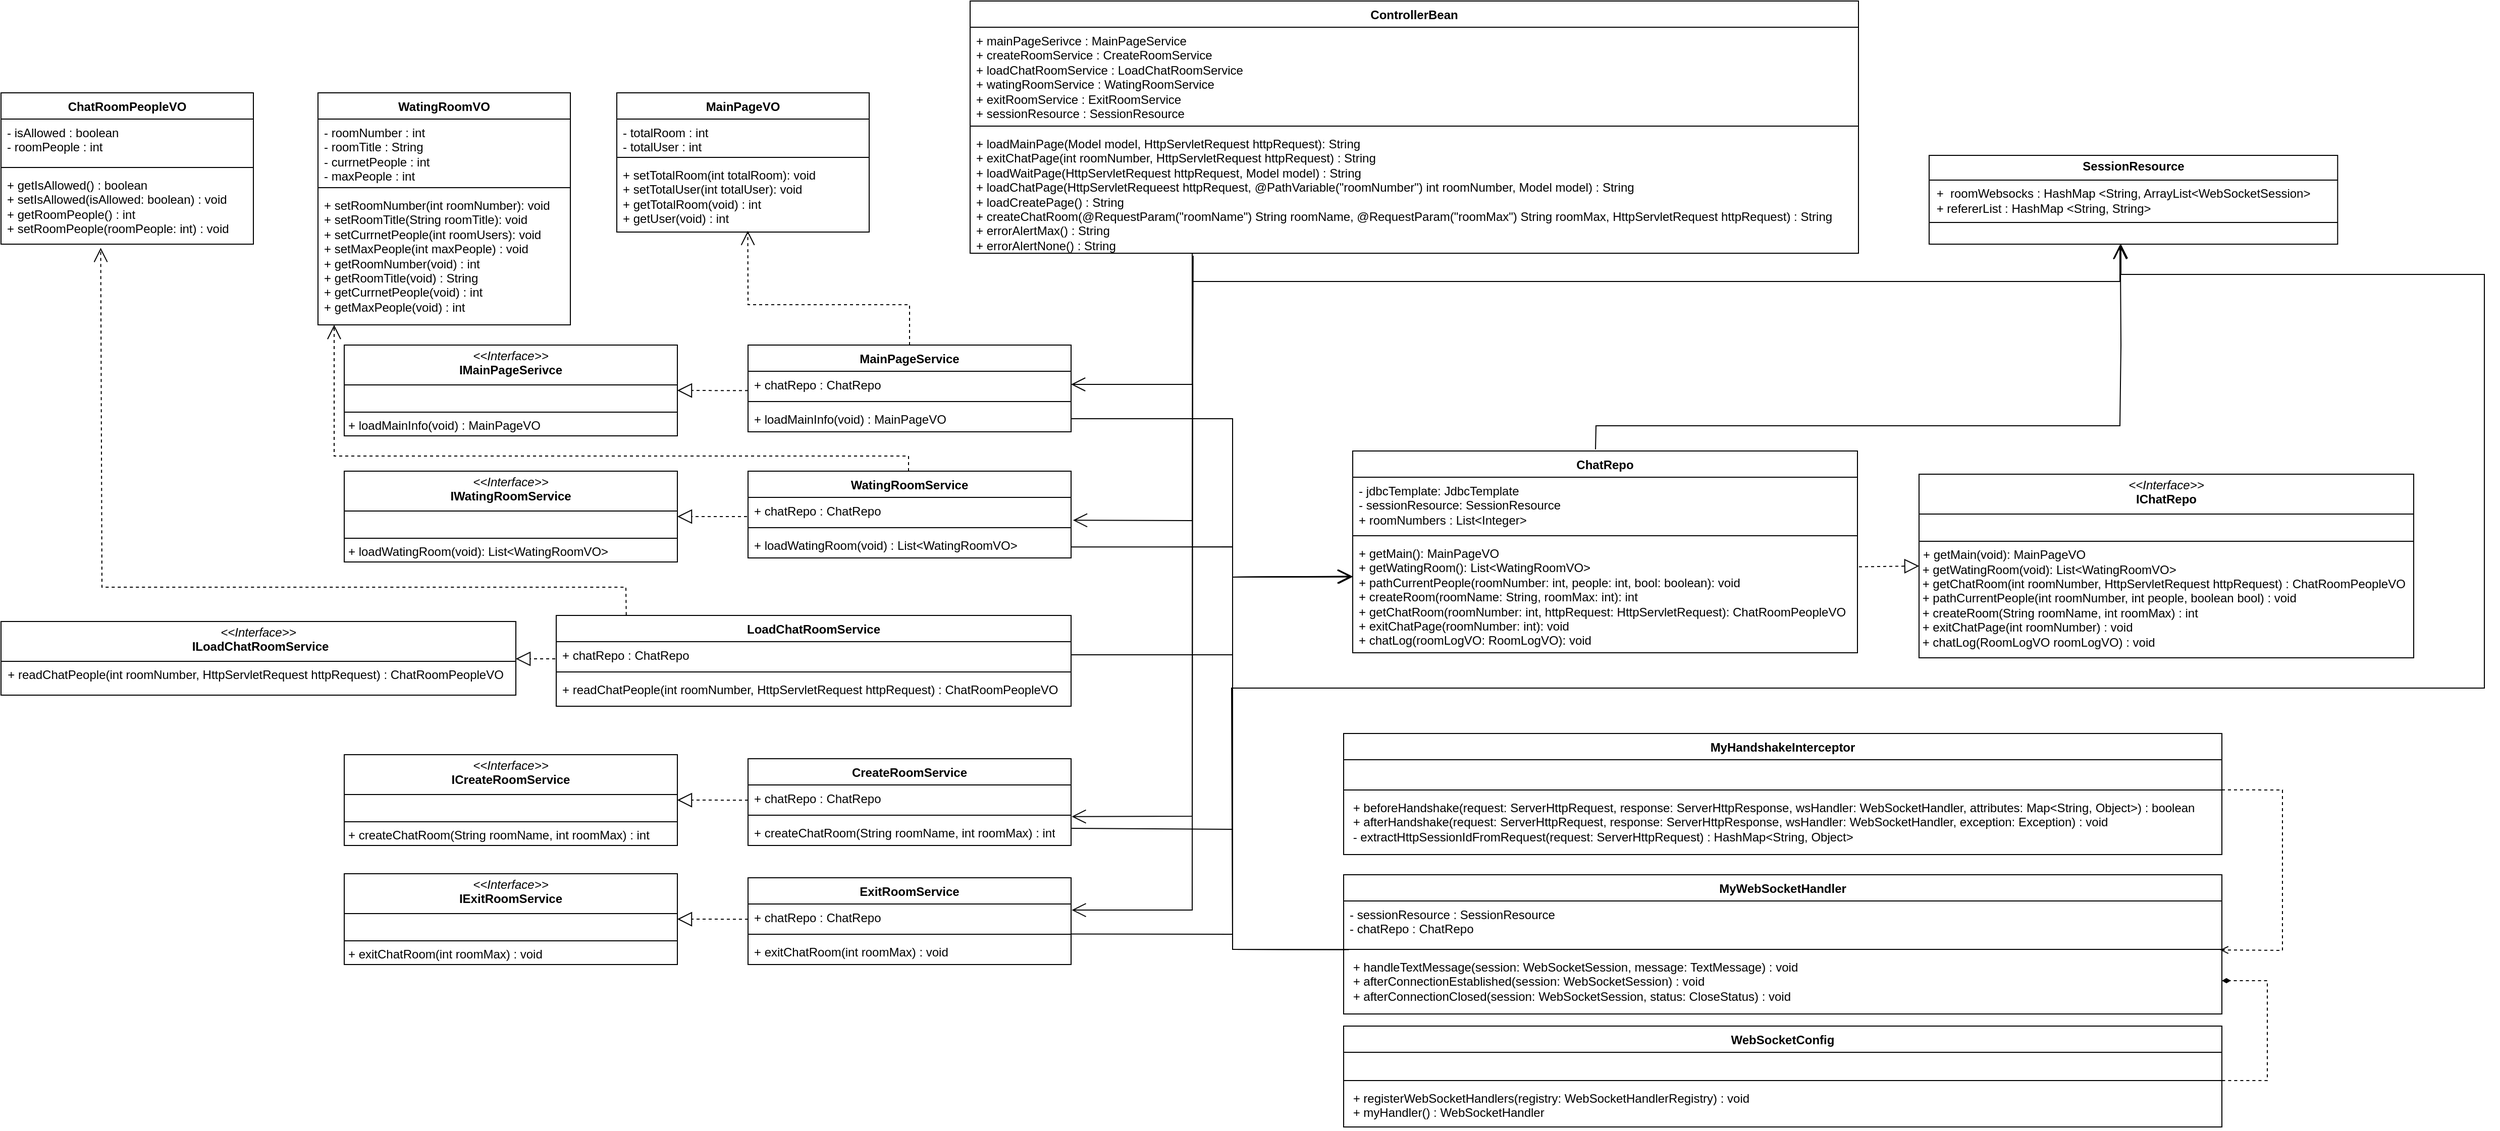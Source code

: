 <mxfile version="24.7.6">
  <diagram id="X54W6WDpiWwpCvBLdQSt" name="페이지-1">
    <mxGraphModel dx="5154" dy="1943" grid="1" gridSize="10" guides="1" tooltips="1" connect="1" arrows="1" fold="1" page="1" pageScale="1" pageWidth="827" pageHeight="1169" math="0" shadow="0">
      <root>
        <mxCell id="0" />
        <mxCell id="1" parent="0" />
        <mxCell id="s_LERoi7OjflqJZzMfnl-5" value="MainPageService" style="swimlane;fontStyle=1;align=center;verticalAlign=top;childLayout=stackLayout;horizontal=1;startSize=26;horizontalStack=0;resizeParent=1;resizeParentMax=0;resizeLast=0;collapsible=1;marginBottom=0;whiteSpace=wrap;html=1;" parent="1" vertex="1">
          <mxGeometry x="-320" y="360" width="320" height="86" as="geometry" />
        </mxCell>
        <mxCell id="s_LERoi7OjflqJZzMfnl-6" value="+ chatRepo : ChatRepo" style="text;strokeColor=none;fillColor=none;align=left;verticalAlign=top;spacingLeft=4;spacingRight=4;overflow=hidden;rotatable=0;points=[[0,0.5],[1,0.5]];portConstraint=eastwest;whiteSpace=wrap;html=1;" parent="s_LERoi7OjflqJZzMfnl-5" vertex="1">
          <mxGeometry y="26" width="320" height="26" as="geometry" />
        </mxCell>
        <mxCell id="s_LERoi7OjflqJZzMfnl-7" value="" style="line;strokeWidth=1;fillColor=none;align=left;verticalAlign=middle;spacingTop=-1;spacingLeft=3;spacingRight=3;rotatable=0;labelPosition=right;points=[];portConstraint=eastwest;strokeColor=inherit;" parent="s_LERoi7OjflqJZzMfnl-5" vertex="1">
          <mxGeometry y="52" width="320" height="8" as="geometry" />
        </mxCell>
        <mxCell id="s_LERoi7OjflqJZzMfnl-8" value="+ loadMainInfo(void) : MainPageVO" style="text;strokeColor=none;fillColor=none;align=left;verticalAlign=top;spacingLeft=4;spacingRight=4;overflow=hidden;rotatable=0;points=[[0,0.5],[1,0.5]];portConstraint=eastwest;whiteSpace=wrap;html=1;" parent="s_LERoi7OjflqJZzMfnl-5" vertex="1">
          <mxGeometry y="60" width="320" height="26" as="geometry" />
        </mxCell>
        <mxCell id="s_LERoi7OjflqJZzMfnl-9" value="MainPageVO" style="swimlane;fontStyle=1;align=center;verticalAlign=top;childLayout=stackLayout;horizontal=1;startSize=26;horizontalStack=0;resizeParent=1;resizeParentMax=0;resizeLast=0;collapsible=1;marginBottom=0;whiteSpace=wrap;html=1;" parent="1" vertex="1">
          <mxGeometry x="-450" y="110" width="250" height="138" as="geometry" />
        </mxCell>
        <mxCell id="s_LERoi7OjflqJZzMfnl-10" value="- totalRoom : int&lt;div&gt;- totalUser : int&lt;/div&gt;" style="text;strokeColor=none;fillColor=none;align=left;verticalAlign=top;spacingLeft=4;spacingRight=4;overflow=hidden;rotatable=0;points=[[0,0.5],[1,0.5]];portConstraint=eastwest;whiteSpace=wrap;html=1;" parent="s_LERoi7OjflqJZzMfnl-9" vertex="1">
          <mxGeometry y="26" width="250" height="34" as="geometry" />
        </mxCell>
        <mxCell id="s_LERoi7OjflqJZzMfnl-11" value="" style="line;strokeWidth=1;fillColor=none;align=left;verticalAlign=middle;spacingTop=-1;spacingLeft=3;spacingRight=3;rotatable=0;labelPosition=right;points=[];portConstraint=eastwest;strokeColor=inherit;" parent="s_LERoi7OjflqJZzMfnl-9" vertex="1">
          <mxGeometry y="60" width="250" height="8" as="geometry" />
        </mxCell>
        <mxCell id="s_LERoi7OjflqJZzMfnl-12" value="+ setTotalRoom(int totalRoom): void&lt;div&gt;+ setTotalUser(int totalUser): void&lt;/div&gt;&lt;div&gt;+ getTotalRoom(void) : int&lt;/div&gt;&lt;div&gt;+ getUser(void) : int&lt;br&gt;&lt;/div&gt;" style="text;strokeColor=none;fillColor=none;align=left;verticalAlign=top;spacingLeft=4;spacingRight=4;overflow=hidden;rotatable=0;points=[[0,0.5],[1,0.5]];portConstraint=eastwest;whiteSpace=wrap;html=1;" parent="s_LERoi7OjflqJZzMfnl-9" vertex="1">
          <mxGeometry y="68" width="250" height="70" as="geometry" />
        </mxCell>
        <mxCell id="s_LERoi7OjflqJZzMfnl-22" value="&lt;p style=&quot;margin:0px;margin-top:4px;text-align:center;&quot;&gt;&lt;i&gt;&amp;lt;&amp;lt;Interface&amp;gt;&amp;gt;&lt;/i&gt;&lt;br&gt;&lt;b&gt;IMainPageSerivce&lt;/b&gt;&lt;/p&gt;&lt;hr size=&quot;1&quot; style=&quot;border-style:solid;&quot;&gt;&lt;p style=&quot;margin:0px;margin-left:4px;&quot;&gt;&lt;br&gt;&lt;/p&gt;&lt;hr size=&quot;1&quot; style=&quot;border-style:solid;&quot;&gt;&lt;p style=&quot;margin:0px;margin-left:4px;&quot;&gt;+ loadMainInfo(void) : MainPageVO&lt;br&gt;&lt;/p&gt;" style="verticalAlign=top;align=left;overflow=fill;html=1;whiteSpace=wrap;" parent="1" vertex="1">
          <mxGeometry x="-720" y="360" width="330" height="90" as="geometry" />
        </mxCell>
        <mxCell id="s_LERoi7OjflqJZzMfnl-23" value="" style="endArrow=block;dashed=1;endFill=0;endSize=12;html=1;rounded=0;exitX=0;exitY=0.736;exitDx=0;exitDy=0;exitPerimeter=0;entryX=1;entryY=0.5;entryDx=0;entryDy=0;" parent="1" source="s_LERoi7OjflqJZzMfnl-6" target="s_LERoi7OjflqJZzMfnl-22" edge="1">
          <mxGeometry width="160" relative="1" as="geometry">
            <mxPoint x="-410" y="325" as="sourcePoint" />
            <mxPoint x="-250" y="325" as="targetPoint" />
          </mxGeometry>
        </mxCell>
        <mxCell id="s_LERoi7OjflqJZzMfnl-24" value="WatingRoomService" style="swimlane;fontStyle=1;align=center;verticalAlign=top;childLayout=stackLayout;horizontal=1;startSize=26;horizontalStack=0;resizeParent=1;resizeParentMax=0;resizeLast=0;collapsible=1;marginBottom=0;whiteSpace=wrap;html=1;" parent="1" vertex="1">
          <mxGeometry x="-320" y="485" width="320" height="86" as="geometry" />
        </mxCell>
        <mxCell id="s_LERoi7OjflqJZzMfnl-25" value="+ chatRepo : ChatRepo" style="text;strokeColor=none;fillColor=none;align=left;verticalAlign=top;spacingLeft=4;spacingRight=4;overflow=hidden;rotatable=0;points=[[0,0.5],[1,0.5]];portConstraint=eastwest;whiteSpace=wrap;html=1;" parent="s_LERoi7OjflqJZzMfnl-24" vertex="1">
          <mxGeometry y="26" width="320" height="26" as="geometry" />
        </mxCell>
        <mxCell id="s_LERoi7OjflqJZzMfnl-26" value="" style="line;strokeWidth=1;fillColor=none;align=left;verticalAlign=middle;spacingTop=-1;spacingLeft=3;spacingRight=3;rotatable=0;labelPosition=right;points=[];portConstraint=eastwest;strokeColor=inherit;" parent="s_LERoi7OjflqJZzMfnl-24" vertex="1">
          <mxGeometry y="52" width="320" height="8" as="geometry" />
        </mxCell>
        <mxCell id="s_LERoi7OjflqJZzMfnl-27" value="+ loadWatingRoom(void) : List&amp;lt;WatingRoomVO&amp;gt;" style="text;strokeColor=none;fillColor=none;align=left;verticalAlign=top;spacingLeft=4;spacingRight=4;overflow=hidden;rotatable=0;points=[[0,0.5],[1,0.5]];portConstraint=eastwest;whiteSpace=wrap;html=1;" parent="s_LERoi7OjflqJZzMfnl-24" vertex="1">
          <mxGeometry y="60" width="320" height="26" as="geometry" />
        </mxCell>
        <mxCell id="s_LERoi7OjflqJZzMfnl-28" value="&lt;p style=&quot;margin:0px;margin-top:4px;text-align:center;&quot;&gt;&lt;i&gt;&amp;lt;&amp;lt;Interface&amp;gt;&amp;gt;&lt;/i&gt;&lt;br&gt;&lt;b&gt;I&lt;/b&gt;&lt;span style=&quot;font-weight: 700; background-color: initial;&quot;&gt;WatingRoomService&lt;/span&gt;&lt;/p&gt;&lt;hr size=&quot;1&quot; style=&quot;border-style:solid;&quot;&gt;&lt;p style=&quot;margin:0px;margin-left:4px;&quot;&gt;&lt;br&gt;&lt;/p&gt;&lt;hr size=&quot;1&quot; style=&quot;border-style:solid;&quot;&gt;&lt;p style=&quot;margin:0px;margin-left:4px;&quot;&gt;+ loadWatingRoom(void): List&amp;lt;WatingRoomVO&amp;gt;&lt;br&gt;&lt;/p&gt;" style="verticalAlign=top;align=left;overflow=fill;html=1;whiteSpace=wrap;" parent="1" vertex="1">
          <mxGeometry x="-720" y="485" width="330" height="90" as="geometry" />
        </mxCell>
        <mxCell id="s_LERoi7OjflqJZzMfnl-29" value="" style="endArrow=block;dashed=1;endFill=0;endSize=12;html=1;rounded=0;entryX=1;entryY=0.5;entryDx=0;entryDy=0;" parent="1" target="s_LERoi7OjflqJZzMfnl-28" edge="1">
          <mxGeometry width="160" relative="1" as="geometry">
            <mxPoint x="-321" y="530" as="sourcePoint" />
            <mxPoint x="-250" y="445" as="targetPoint" />
          </mxGeometry>
        </mxCell>
        <mxCell id="s_LERoi7OjflqJZzMfnl-30" value="WatingRoomVO" style="swimlane;fontStyle=1;align=center;verticalAlign=top;childLayout=stackLayout;horizontal=1;startSize=26;horizontalStack=0;resizeParent=1;resizeParentMax=0;resizeLast=0;collapsible=1;marginBottom=0;whiteSpace=wrap;html=1;" parent="1" vertex="1">
          <mxGeometry x="-746" y="110" width="250" height="230" as="geometry" />
        </mxCell>
        <mxCell id="s_LERoi7OjflqJZzMfnl-31" value="- roomNumber : int&lt;div&gt;- roomTitle : String&lt;/div&gt;&lt;div&gt;- currnetPeople : int&lt;/div&gt;&lt;div&gt;- maxPeople : int&lt;/div&gt;" style="text;strokeColor=none;fillColor=none;align=left;verticalAlign=top;spacingLeft=4;spacingRight=4;overflow=hidden;rotatable=0;points=[[0,0.5],[1,0.5]];portConstraint=eastwest;whiteSpace=wrap;html=1;" parent="s_LERoi7OjflqJZzMfnl-30" vertex="1">
          <mxGeometry y="26" width="250" height="64" as="geometry" />
        </mxCell>
        <mxCell id="s_LERoi7OjflqJZzMfnl-32" value="" style="line;strokeWidth=1;fillColor=none;align=left;verticalAlign=middle;spacingTop=-1;spacingLeft=3;spacingRight=3;rotatable=0;labelPosition=right;points=[];portConstraint=eastwest;strokeColor=inherit;" parent="s_LERoi7OjflqJZzMfnl-30" vertex="1">
          <mxGeometry y="90" width="250" height="8" as="geometry" />
        </mxCell>
        <mxCell id="s_LERoi7OjflqJZzMfnl-33" value="+ setRoomNumber(int roomNumber): void&lt;div&gt;+ setRoomTitle(String roomTitle): void&lt;/div&gt;&lt;div&gt;+ setCurrnetPeople(int roomUsers): void&lt;br&gt;&lt;/div&gt;&lt;div&gt;+ setMaxPeople(int maxPeople) : void&lt;/div&gt;&lt;div&gt;+ getRoomNumber(void) : int&lt;/div&gt;&lt;div&gt;+ getRoomTitle(void) : String&lt;br&gt;&lt;/div&gt;&lt;div&gt;+ getCurrnetPeople(void) : int&lt;br&gt;&lt;/div&gt;&lt;div&gt;+ getMaxPeople(void) : int&lt;/div&gt;" style="text;strokeColor=none;fillColor=none;align=left;verticalAlign=top;spacingLeft=4;spacingRight=4;overflow=hidden;rotatable=0;points=[[0,0.5],[1,0.5]];portConstraint=eastwest;whiteSpace=wrap;html=1;" parent="s_LERoi7OjflqJZzMfnl-30" vertex="1">
          <mxGeometry y="98" width="250" height="132" as="geometry" />
        </mxCell>
        <mxCell id="s_LERoi7OjflqJZzMfnl-49" value="CreateRoomService" style="swimlane;fontStyle=1;align=center;verticalAlign=top;childLayout=stackLayout;horizontal=1;startSize=26;horizontalStack=0;resizeParent=1;resizeParentMax=0;resizeLast=0;collapsible=1;marginBottom=0;whiteSpace=wrap;html=1;" parent="1" vertex="1">
          <mxGeometry x="-320" y="770" width="320" height="86" as="geometry" />
        </mxCell>
        <mxCell id="s_LERoi7OjflqJZzMfnl-50" value="+ chatRepo : ChatRepo" style="text;strokeColor=none;fillColor=none;align=left;verticalAlign=top;spacingLeft=4;spacingRight=4;overflow=hidden;rotatable=0;points=[[0,0.5],[1,0.5]];portConstraint=eastwest;whiteSpace=wrap;html=1;" parent="s_LERoi7OjflqJZzMfnl-49" vertex="1">
          <mxGeometry y="26" width="320" height="26" as="geometry" />
        </mxCell>
        <mxCell id="s_LERoi7OjflqJZzMfnl-51" value="" style="line;strokeWidth=1;fillColor=none;align=left;verticalAlign=middle;spacingTop=-1;spacingLeft=3;spacingRight=3;rotatable=0;labelPosition=right;points=[];portConstraint=eastwest;strokeColor=inherit;" parent="s_LERoi7OjflqJZzMfnl-49" vertex="1">
          <mxGeometry y="52" width="320" height="8" as="geometry" />
        </mxCell>
        <mxCell id="s_LERoi7OjflqJZzMfnl-52" value="&lt;div style=&quot;text-align: center;&quot;&gt;&lt;span style=&quot;background-color: initial;&quot;&gt;+ createChatRoom(String roomName, int roomMax)&amp;nbsp;&lt;/span&gt;&lt;span style=&quot;background-color: initial;&quot;&gt;: int&lt;/span&gt;&lt;/div&gt;" style="text;strokeColor=none;fillColor=none;align=left;verticalAlign=top;spacingLeft=4;spacingRight=4;overflow=hidden;rotatable=0;points=[[0,0.5],[1,0.5]];portConstraint=eastwest;whiteSpace=wrap;html=1;" parent="s_LERoi7OjflqJZzMfnl-49" vertex="1">
          <mxGeometry y="60" width="320" height="26" as="geometry" />
        </mxCell>
        <mxCell id="s_LERoi7OjflqJZzMfnl-53" value="&lt;p style=&quot;margin:0px;margin-top:4px;text-align:center;&quot;&gt;&lt;i&gt;&amp;lt;&amp;lt;Interface&amp;gt;&amp;gt;&lt;/i&gt;&lt;br&gt;&lt;b&gt;I&lt;/b&gt;&lt;span style=&quot;font-weight: 700; background-color: initial;&quot;&gt;CreateRoomService&lt;/span&gt;&lt;/p&gt;&lt;hr size=&quot;1&quot; style=&quot;border-style:solid;&quot;&gt;&lt;p style=&quot;margin:0px;margin-left:4px;&quot;&gt;&lt;br&gt;&lt;/p&gt;&lt;hr size=&quot;1&quot; style=&quot;border-style:solid;&quot;&gt;&lt;p style=&quot;margin:0px;margin-left:4px;&quot;&gt;&lt;span style=&quot;text-align: center; background-color: initial;&quot;&gt;+ createChatRoom(String roomName, int roomMax)&amp;nbsp;&lt;/span&gt;&lt;span style=&quot;text-align: center; background-color: initial;&quot;&gt;: int&lt;/span&gt;&lt;br&gt;&lt;/p&gt;" style="verticalAlign=top;align=left;overflow=fill;html=1;whiteSpace=wrap;" parent="1" vertex="1">
          <mxGeometry x="-720" y="766" width="330" height="90" as="geometry" />
        </mxCell>
        <mxCell id="s_LERoi7OjflqJZzMfnl-54" value="" style="endArrow=block;dashed=1;endFill=0;endSize=12;html=1;rounded=0;exitX=0;exitY=0.581;exitDx=0;exitDy=0;entryX=1;entryY=0.5;entryDx=0;entryDy=0;exitPerimeter=0;" parent="1" source="s_LERoi7OjflqJZzMfnl-50" target="s_LERoi7OjflqJZzMfnl-53" edge="1">
          <mxGeometry width="160" relative="1" as="geometry">
            <mxPoint x="-320" y="812" as="sourcePoint" />
            <mxPoint x="-249" y="726" as="targetPoint" />
          </mxGeometry>
        </mxCell>
        <mxCell id="s_LERoi7OjflqJZzMfnl-57" value="" style="endArrow=block;dashed=1;endFill=0;endSize=12;html=1;rounded=0;exitX=1.003;exitY=0.239;exitDx=0;exitDy=0;exitPerimeter=0;entryX=0;entryY=0.5;entryDx=0;entryDy=0;" parent="1" source="Z93SUmSkzYvUgTziab1I-39" target="Z93SUmSkzYvUgTziab1I-34" edge="1">
          <mxGeometry width="160" relative="1" as="geometry">
            <mxPoint x="811.32" y="572.66" as="sourcePoint" />
            <mxPoint x="864.688" y="572.3" as="targetPoint" />
          </mxGeometry>
        </mxCell>
        <mxCell id="s_LERoi7OjflqJZzMfnl-59" value="" style="endArrow=open;endSize=12;html=1;rounded=0;entryX=1;entryY=0.5;entryDx=0;entryDy=0;" parent="1" target="s_LERoi7OjflqJZzMfnl-6" edge="1">
          <mxGeometry width="160" relative="1" as="geometry">
            <mxPoint x="120" y="270" as="sourcePoint" />
            <mxPoint x="300" y="460" as="targetPoint" />
            <Array as="points">
              <mxPoint x="120" y="399" />
            </Array>
          </mxGeometry>
        </mxCell>
        <mxCell id="s_LERoi7OjflqJZzMfnl-60" value="" style="endArrow=open;endSize=12;html=1;rounded=0;exitX=0.396;exitY=1.018;exitDx=0;exitDy=0;exitPerimeter=0;entryX=1.006;entryY=0.872;entryDx=0;entryDy=0;entryPerimeter=0;" parent="1" target="s_LERoi7OjflqJZzMfnl-25" edge="1">
          <mxGeometry x="0.571" y="102" width="160" relative="1" as="geometry">
            <mxPoint x="120.92" y="271.476" as="sourcePoint" />
            <mxPoint x="310" y="380" as="targetPoint" />
            <Array as="points">
              <mxPoint x="120" y="534" />
            </Array>
            <mxPoint as="offset" />
          </mxGeometry>
        </mxCell>
        <mxCell id="s_LERoi7OjflqJZzMfnl-62" value="" style="endArrow=open;endSize=12;html=1;rounded=0;entryX=1.002;entryY=-0.102;entryDx=0;entryDy=0;entryPerimeter=0;exitX=0.395;exitY=1.041;exitDx=0;exitDy=0;exitPerimeter=0;" parent="1" target="s_LERoi7OjflqJZzMfnl-52" edge="1">
          <mxGeometry x="0.571" y="102" width="160" relative="1" as="geometry">
            <mxPoint x="120.4" y="273.362" as="sourcePoint" />
            <mxPoint x="10" y="711" as="targetPoint" />
            <Array as="points">
              <mxPoint x="120" y="827" />
            </Array>
            <mxPoint as="offset" />
          </mxGeometry>
        </mxCell>
        <mxCell id="s_LERoi7OjflqJZzMfnl-63" value="" style="endArrow=open;endSize=12;html=1;rounded=0;exitX=1;exitY=0.5;exitDx=0;exitDy=0;entryX=-0.002;entryY=0.327;entryDx=0;entryDy=0;entryPerimeter=0;" parent="1" source="s_LERoi7OjflqJZzMfnl-8" target="Z93SUmSkzYvUgTziab1I-39" edge="1">
          <mxGeometry width="160" relative="1" as="geometry">
            <mxPoint x="10" y="610" as="sourcePoint" />
            <mxPoint x="250.0" y="590.04" as="targetPoint" />
            <Array as="points">
              <mxPoint x="160" y="433" />
              <mxPoint x="160" y="590" />
            </Array>
          </mxGeometry>
        </mxCell>
        <mxCell id="s_LERoi7OjflqJZzMfnl-64" value="" style="endArrow=open;endSize=12;html=1;rounded=0;exitX=1.001;exitY=0.583;exitDx=0;exitDy=0;exitPerimeter=0;entryX=0;entryY=0.328;entryDx=0;entryDy=0;entryPerimeter=0;" parent="1" source="s_LERoi7OjflqJZzMfnl-27" target="Z93SUmSkzYvUgTziab1I-39" edge="1">
          <mxGeometry width="160" relative="1" as="geometry">
            <mxPoint x="10" y="443" as="sourcePoint" />
            <mxPoint x="280" y="590" as="targetPoint" />
            <Array as="points">
              <mxPoint x="160" y="560" />
              <mxPoint x="160" y="590" />
            </Array>
          </mxGeometry>
        </mxCell>
        <mxCell id="s_LERoi7OjflqJZzMfnl-67" value="" style="endArrow=open;endSize=12;html=1;rounded=0;exitX=1.002;exitY=0.348;exitDx=0;exitDy=0;exitPerimeter=0;entryX=-0.001;entryY=0.325;entryDx=0;entryDy=0;entryPerimeter=0;" parent="1" source="s_LERoi7OjflqJZzMfnl-52" target="Z93SUmSkzYvUgTziab1I-39" edge="1">
          <mxGeometry width="160" relative="1" as="geometry">
            <mxPoint x="10" y="690" as="sourcePoint" />
            <mxPoint x="280" y="590" as="targetPoint" />
            <Array as="points">
              <mxPoint x="160" y="840" />
              <mxPoint x="160" y="590" />
            </Array>
          </mxGeometry>
        </mxCell>
        <mxCell id="s_LERoi7OjflqJZzMfnl-68" value="" style="endArrow=open;endFill=1;endSize=12;html=1;rounded=0;exitX=0.5;exitY=0;exitDx=0;exitDy=0;entryX=0.519;entryY=0.983;entryDx=0;entryDy=0;entryPerimeter=0;dashed=1;" parent="1" source="s_LERoi7OjflqJZzMfnl-5" target="s_LERoi7OjflqJZzMfnl-12" edge="1">
          <mxGeometry width="160" relative="1" as="geometry">
            <mxPoint x="-290" y="470" as="sourcePoint" />
            <mxPoint x="-320" y="250" as="targetPoint" />
            <Array as="points">
              <mxPoint x="-160" y="320" />
              <mxPoint x="-320" y="320" />
            </Array>
          </mxGeometry>
        </mxCell>
        <mxCell id="s_LERoi7OjflqJZzMfnl-69" value="" style="endArrow=open;endFill=1;endSize=12;html=1;rounded=0;exitX=0.5;exitY=0;exitDx=0;exitDy=0;dashed=1;" parent="1" edge="1">
          <mxGeometry width="160" relative="1" as="geometry">
            <mxPoint x="-161" y="485" as="sourcePoint" />
            <mxPoint x="-730" y="340" as="targetPoint" />
            <Array as="points">
              <mxPoint x="-161" y="470" />
              <mxPoint x="-730" y="470" />
            </Array>
          </mxGeometry>
        </mxCell>
        <mxCell id="Z93SUmSkzYvUgTziab1I-6" value="LoadChatRoomService" style="swimlane;fontStyle=1;align=center;verticalAlign=top;childLayout=stackLayout;horizontal=1;startSize=26;horizontalStack=0;resizeParent=1;resizeParentMax=0;resizeLast=0;collapsible=1;marginBottom=0;whiteSpace=wrap;html=1;" parent="1" vertex="1">
          <mxGeometry x="-510" y="628" width="510" height="90" as="geometry" />
        </mxCell>
        <mxCell id="Z93SUmSkzYvUgTziab1I-7" value="+ chatRepo : ChatRepo" style="text;strokeColor=none;fillColor=none;align=left;verticalAlign=top;spacingLeft=4;spacingRight=4;overflow=hidden;rotatable=0;points=[[0,0.5],[1,0.5]];portConstraint=eastwest;whiteSpace=wrap;html=1;" parent="Z93SUmSkzYvUgTziab1I-6" vertex="1">
          <mxGeometry y="26" width="510" height="26" as="geometry" />
        </mxCell>
        <mxCell id="Z93SUmSkzYvUgTziab1I-8" value="" style="line;strokeWidth=1;fillColor=none;align=left;verticalAlign=middle;spacingTop=-1;spacingLeft=3;spacingRight=3;rotatable=0;labelPosition=right;points=[];portConstraint=eastwest;strokeColor=inherit;" parent="Z93SUmSkzYvUgTziab1I-6" vertex="1">
          <mxGeometry y="52" width="510" height="8" as="geometry" />
        </mxCell>
        <mxCell id="Z93SUmSkzYvUgTziab1I-9" value="&lt;div style=&quot;&quot;&gt;&lt;span style=&quot;background-color: initial;&quot;&gt;+ readChatPeople(int roomNumber, HttpServletRequest httpRequest)&amp;nbsp;&lt;/span&gt;&lt;span style=&quot;background-color: initial;&quot;&gt;:&amp;nbsp;&lt;/span&gt;&lt;span style=&quot;background-color: initial;&quot;&gt;ChatRoomPeopleVO&lt;/span&gt;&lt;br&gt;&lt;/div&gt;" style="text;strokeColor=none;fillColor=none;align=left;verticalAlign=top;spacingLeft=4;spacingRight=4;overflow=hidden;rotatable=0;points=[[0,0.5],[1,0.5]];portConstraint=eastwest;whiteSpace=wrap;html=1;" parent="Z93SUmSkzYvUgTziab1I-6" vertex="1">
          <mxGeometry y="60" width="510" height="30" as="geometry" />
        </mxCell>
        <mxCell id="Z93SUmSkzYvUgTziab1I-10" value="&lt;p style=&quot;margin:0px;margin-top:4px;text-align:center;&quot;&gt;&lt;i&gt;&amp;lt;&amp;lt;Interface&amp;gt;&amp;gt;&lt;/i&gt;&lt;br&gt;&lt;/p&gt;&lt;p style=&quot;text-align: center; margin: 0px 0px 0px 4px;&quot;&gt;&lt;b&gt;ILoadChatRoomService&lt;/b&gt;&lt;br&gt;&lt;/p&gt;&lt;hr size=&quot;1&quot; style=&quot;border-style:solid;&quot;&gt;&lt;div style=&quot;&quot;&gt;&lt;span style=&quot;background-color: initial;&quot;&gt;&amp;nbsp;&amp;nbsp;&lt;/span&gt;&lt;span style=&quot;background-color: initial;&quot;&gt;+&amp;nbsp;&lt;/span&gt;&lt;span style=&quot;background-color: initial;&quot;&gt;readChatPeople(int roomNumber, HttpServletRequest httpRequest)&amp;nbsp;:&amp;nbsp;&lt;/span&gt;&lt;span style=&quot;background-color: initial;&quot;&gt;ChatRoomPeopleVO&lt;/span&gt;&lt;/div&gt;" style="verticalAlign=top;align=left;overflow=fill;html=1;whiteSpace=wrap;" parent="1" vertex="1">
          <mxGeometry x="-1060" y="634" width="510" height="73" as="geometry" />
        </mxCell>
        <mxCell id="Z93SUmSkzYvUgTziab1I-11" value="" style="endArrow=block;dashed=1;endFill=0;endSize=12;html=1;rounded=0;" parent="1" edge="1">
          <mxGeometry width="160" relative="1" as="geometry">
            <mxPoint x="-511" y="671" as="sourcePoint" />
            <mxPoint x="-550" y="671" as="targetPoint" />
          </mxGeometry>
        </mxCell>
        <mxCell id="Z93SUmSkzYvUgTziab1I-34" value="&lt;p style=&quot;margin:0px;margin-top:4px;text-align:center;&quot;&gt;&lt;i&gt;&amp;lt;&amp;lt;Interface&amp;gt;&amp;gt;&lt;/i&gt;&lt;br&gt;&lt;b&gt;IChatRepo&lt;/b&gt;&lt;/p&gt;&lt;hr size=&quot;1&quot; style=&quot;border-style:solid;&quot;&gt;&lt;p style=&quot;margin:0px;margin-left:4px;&quot;&gt;&lt;br&gt;&lt;/p&gt;&lt;hr size=&quot;1&quot; style=&quot;border-style:solid;&quot;&gt;&lt;p style=&quot;margin:0px;margin-left:4px;&quot;&gt;+ getMain(void): MainPageVO&lt;/p&gt;&lt;div&gt;&amp;nbsp;+ getWatingRoom(void):&amp;nbsp;&lt;span style=&quot;background-color: initial;&quot;&gt;List&amp;lt;WatingRoomVO&amp;gt;&lt;/span&gt;&lt;/div&gt;&lt;div&gt;&lt;span style=&quot;background-color: initial;&quot;&gt;&amp;nbsp;+&amp;nbsp;getChatRoom(int roomNumber, HttpServletRequest httpRequest) :&amp;nbsp;&lt;/span&gt;&lt;span style=&quot;background-color: initial;&quot;&gt;ChatRoomPeopleVO&lt;/span&gt;&lt;/div&gt;&lt;div&gt;&amp;nbsp;+ pathCurrentPeople(int roomNumber, int people, boolean bool) : void&lt;/div&gt;&lt;div&gt;&amp;nbsp;+ createRoom(String roomName, int roomMax) : int&lt;/div&gt;&lt;div&gt;&amp;nbsp;+&amp;nbsp;exitChatPage(int roomNumber) : void&lt;/div&gt;&lt;div&gt;&amp;nbsp;+&amp;nbsp;chatLog(RoomLogVO roomLogVO) : void&lt;/div&gt;" style="verticalAlign=top;align=left;overflow=fill;html=1;whiteSpace=wrap;" parent="1" vertex="1">
          <mxGeometry x="840" y="488" width="490" height="182" as="geometry" />
        </mxCell>
        <mxCell id="Z93SUmSkzYvUgTziab1I-35" value="" style="endArrow=open;endSize=12;html=1;rounded=0;exitX=1;exitY=0.5;exitDx=0;exitDy=0;entryX=-0.001;entryY=0.327;entryDx=0;entryDy=0;entryPerimeter=0;" parent="1" source="Z93SUmSkzYvUgTziab1I-7" target="Z93SUmSkzYvUgTziab1I-39" edge="1">
          <mxGeometry width="160" relative="1" as="geometry">
            <mxPoint x="0.33" y="787" as="sourcePoint" />
            <mxPoint x="280" y="590" as="targetPoint" />
            <Array as="points">
              <mxPoint x="160" y="667" />
              <mxPoint x="160" y="590" />
            </Array>
          </mxGeometry>
        </mxCell>
        <mxCell id="Z93SUmSkzYvUgTziab1I-36" value="ChatRepo" style="swimlane;fontStyle=1;align=center;verticalAlign=top;childLayout=stackLayout;horizontal=1;startSize=26;horizontalStack=0;resizeParent=1;resizeParentMax=0;resizeLast=0;collapsible=1;marginBottom=0;whiteSpace=wrap;html=1;" parent="1" vertex="1">
          <mxGeometry x="279" y="465" width="500" height="200" as="geometry" />
        </mxCell>
        <mxCell id="Z93SUmSkzYvUgTziab1I-37" value="- jdbcTemplate: JdbcTemplate&lt;br&gt;        - sessionResource: SessionResource&lt;div&gt;&lt;div&gt;+ roomNumbers : List&amp;lt;Integer&amp;gt;&lt;/div&gt;&lt;/div&gt;" style="text;strokeColor=none;fillColor=none;align=left;verticalAlign=top;spacingLeft=4;spacingRight=4;overflow=hidden;rotatable=0;points=[[0,0.5],[1,0.5]];portConstraint=eastwest;whiteSpace=wrap;html=1;" parent="Z93SUmSkzYvUgTziab1I-36" vertex="1">
          <mxGeometry y="26" width="500" height="54" as="geometry" />
        </mxCell>
        <mxCell id="Z93SUmSkzYvUgTziab1I-38" value="" style="line;strokeWidth=1;fillColor=none;align=left;verticalAlign=middle;spacingTop=-1;spacingLeft=3;spacingRight=3;rotatable=0;labelPosition=right;points=[];portConstraint=eastwest;strokeColor=inherit;" parent="Z93SUmSkzYvUgTziab1I-36" vertex="1">
          <mxGeometry y="80" width="500" height="8" as="geometry" />
        </mxCell>
        <mxCell id="Z93SUmSkzYvUgTziab1I-39" value="+ getMain(): MainPageVO&lt;br/&gt;        + getWatingRoom(): List&amp;lt;WatingRoomVO&amp;gt;&lt;br/&gt;        + pathCurrentPeople(roomNumber: int, people: int, bool: boolean): void&lt;br/&gt;        + createRoom(roomName: String, roomMax: int): int&lt;br/&gt;        + getChatRoom(roomNumber: int, httpRequest: HttpServletRequest): ChatRoomPeopleVO&lt;br/&gt;        + exitChatPage(roomNumber: int): void&lt;br/&gt;        + chatLog(roomLogVO: RoomLogVO): void" style="text;strokeColor=none;fillColor=none;align=left;verticalAlign=top;spacingLeft=4;spacingRight=4;overflow=hidden;rotatable=0;points=[[0,0.5],[1,0.5]];portConstraint=eastwest;whiteSpace=wrap;html=1;" parent="Z93SUmSkzYvUgTziab1I-36" vertex="1">
          <mxGeometry y="88" width="500" height="112" as="geometry" />
        </mxCell>
        <mxCell id="PzdctUlgbh5XJ8dcOSrD-2" value="ControllerBean" style="swimlane;fontStyle=1;align=center;verticalAlign=top;childLayout=stackLayout;horizontal=1;startSize=26;horizontalStack=0;resizeParent=1;resizeParentMax=0;resizeLast=0;collapsible=1;marginBottom=0;whiteSpace=wrap;html=1;" parent="1" vertex="1">
          <mxGeometry x="-100" y="19" width="880" height="250" as="geometry" />
        </mxCell>
        <mxCell id="PzdctUlgbh5XJ8dcOSrD-3" value="&lt;div&gt;+ mainPageSerivce : MainPageService&lt;/div&gt;&lt;div&gt;+ createRoomService : CreateRoomService&lt;br&gt;&lt;/div&gt;&lt;div&gt;+&amp;nbsp;loadChatRoomService :&amp;nbsp;LoadChatRoomService&lt;/div&gt;&lt;div&gt;+ watingRoomService : WatingRoomService&lt;/div&gt;&lt;div&gt;+&amp;nbsp;exitRoomService :&amp;nbsp;ExitRoomService&lt;/div&gt;&lt;div&gt;+&amp;nbsp;sessionResource :&amp;nbsp;SessionResource&lt;/div&gt;&lt;div&gt;&lt;br&gt;&lt;/div&gt;" style="text;strokeColor=none;fillColor=none;align=left;verticalAlign=top;spacingLeft=4;spacingRight=4;overflow=hidden;rotatable=0;points=[[0,0.5],[1,0.5]];portConstraint=eastwest;whiteSpace=wrap;html=1;" parent="PzdctUlgbh5XJ8dcOSrD-2" vertex="1">
          <mxGeometry y="26" width="880" height="94" as="geometry" />
        </mxCell>
        <mxCell id="PzdctUlgbh5XJ8dcOSrD-4" value="" style="line;strokeWidth=1;fillColor=none;align=left;verticalAlign=middle;spacingTop=-1;spacingLeft=3;spacingRight=3;rotatable=0;labelPosition=right;points=[];portConstraint=eastwest;strokeColor=inherit;" parent="PzdctUlgbh5XJ8dcOSrD-2" vertex="1">
          <mxGeometry y="120" width="880" height="8" as="geometry" />
        </mxCell>
        <mxCell id="PzdctUlgbh5XJ8dcOSrD-5" value="+ loadMainPage(Model model, HttpServletRequest httpRequest): String&lt;div&gt;&lt;span style=&quot;background-color: initial;&quot;&gt;+&amp;nbsp;&lt;/span&gt;&lt;span style=&quot;background-color: initial;&quot;&gt;exitChatPage(&lt;/span&gt;&lt;span style=&quot;background-color: initial;&quot;&gt;int roomNumber, HttpServletRequest httpRequest&lt;/span&gt;&lt;span style=&quot;background-color: initial;&quot;&gt;) : String&lt;/span&gt;&lt;/div&gt;&lt;div&gt;&lt;div&gt;+ loadWaitPage(HttpServletRequest httpRequest, Model model) :&amp;nbsp;&lt;span style=&quot;background-color: initial;&quot;&gt;String&lt;/span&gt;&lt;/div&gt;&lt;div&gt;&lt;span style=&quot;background-color: initial;&quot;&gt;+ loadChatPage(HttpServletRequeest httpRequest, @PathVariable(&quot;roomNumber&quot;) int roomNumber, Model model) : String&lt;/span&gt;&lt;/div&gt;&lt;div&gt;&lt;span style=&quot;background-color: initial;&quot;&gt;+&amp;nbsp;&lt;/span&gt;&lt;span style=&quot;background-color: initial;&quot;&gt;loadCreatePage() : String&lt;/span&gt;&lt;/div&gt;&lt;div&gt;&lt;span style=&quot;background-color: initial;&quot;&gt;+ createChatRoom(&lt;/span&gt;&lt;span style=&quot;background-color: initial;&quot;&gt;@RequestParam(&quot;roomName&quot;) String roomName, @RequestParam(&quot;roomMax&quot;) String roomMax, HttpServletRequest httpRequest) : String&lt;/span&gt;&lt;/div&gt;&lt;div&gt;&lt;span style=&quot;background-color: initial;&quot;&gt;+&amp;nbsp;errorAlertMax() : String&lt;/span&gt;&lt;br&gt;&lt;/div&gt;&lt;/div&gt;&lt;div&gt;+&amp;nbsp;errorAlertNone() : String&lt;/div&gt;" style="text;strokeColor=none;fillColor=none;align=left;verticalAlign=top;spacingLeft=4;spacingRight=4;overflow=hidden;rotatable=0;points=[[0,0.5],[1,0.5]];portConstraint=eastwest;whiteSpace=wrap;html=1;" parent="PzdctUlgbh5XJ8dcOSrD-2" vertex="1">
          <mxGeometry y="128" width="880" height="122" as="geometry" />
        </mxCell>
        <mxCell id="2Rnv_jps-8_zRtSEEtk_-1" value="ExitRoomService" style="swimlane;fontStyle=1;align=center;verticalAlign=top;childLayout=stackLayout;horizontal=1;startSize=26;horizontalStack=0;resizeParent=1;resizeParentMax=0;resizeLast=0;collapsible=1;marginBottom=0;whiteSpace=wrap;html=1;" parent="1" vertex="1">
          <mxGeometry x="-320" y="888" width="320" height="86" as="geometry" />
        </mxCell>
        <mxCell id="2Rnv_jps-8_zRtSEEtk_-2" value="+ chatRepo : ChatRepo" style="text;strokeColor=none;fillColor=none;align=left;verticalAlign=top;spacingLeft=4;spacingRight=4;overflow=hidden;rotatable=0;points=[[0,0.5],[1,0.5]];portConstraint=eastwest;whiteSpace=wrap;html=1;" parent="2Rnv_jps-8_zRtSEEtk_-1" vertex="1">
          <mxGeometry y="26" width="320" height="26" as="geometry" />
        </mxCell>
        <mxCell id="2Rnv_jps-8_zRtSEEtk_-3" value="" style="line;strokeWidth=1;fillColor=none;align=left;verticalAlign=middle;spacingTop=-1;spacingLeft=3;spacingRight=3;rotatable=0;labelPosition=right;points=[];portConstraint=eastwest;strokeColor=inherit;" parent="2Rnv_jps-8_zRtSEEtk_-1" vertex="1">
          <mxGeometry y="52" width="320" height="8" as="geometry" />
        </mxCell>
        <mxCell id="2Rnv_jps-8_zRtSEEtk_-4" value="&lt;div style=&quot;text-align: center;&quot;&gt;&lt;span style=&quot;background-color: initial;&quot;&gt;+ exitChatRoom(int roomMax)&amp;nbsp;&lt;/span&gt;&lt;span style=&quot;background-color: initial;&quot;&gt;: void&lt;/span&gt;&lt;/div&gt;" style="text;strokeColor=none;fillColor=none;align=left;verticalAlign=top;spacingLeft=4;spacingRight=4;overflow=hidden;rotatable=0;points=[[0,0.5],[1,0.5]];portConstraint=eastwest;whiteSpace=wrap;html=1;" parent="2Rnv_jps-8_zRtSEEtk_-1" vertex="1">
          <mxGeometry y="60" width="320" height="26" as="geometry" />
        </mxCell>
        <mxCell id="2Rnv_jps-8_zRtSEEtk_-5" value="&lt;p style=&quot;margin:0px;margin-top:4px;text-align:center;&quot;&gt;&lt;i&gt;&amp;lt;&amp;lt;Interface&amp;gt;&amp;gt;&lt;/i&gt;&lt;br&gt;&lt;b&gt;IExit&lt;/b&gt;&lt;span style=&quot;font-weight: 700; background-color: initial;&quot;&gt;RoomService&lt;/span&gt;&lt;/p&gt;&lt;hr size=&quot;1&quot; style=&quot;border-style:solid;&quot;&gt;&lt;p style=&quot;margin:0px;margin-left:4px;&quot;&gt;&lt;br&gt;&lt;/p&gt;&lt;hr size=&quot;1&quot; style=&quot;border-style:solid;&quot;&gt;&lt;p style=&quot;margin:0px;margin-left:4px;&quot;&gt;&lt;span style=&quot;text-align: center; background-color: initial;&quot;&gt;+ exitChatRoom(int roomMax)&amp;nbsp;&lt;/span&gt;&lt;span style=&quot;text-align: center; background-color: initial;&quot;&gt;: void&lt;/span&gt;&lt;br&gt;&lt;/p&gt;" style="verticalAlign=top;align=left;overflow=fill;html=1;whiteSpace=wrap;" parent="1" vertex="1">
          <mxGeometry x="-720" y="884" width="330" height="90" as="geometry" />
        </mxCell>
        <mxCell id="2Rnv_jps-8_zRtSEEtk_-6" value="" style="endArrow=block;dashed=1;endFill=0;endSize=12;html=1;rounded=0;exitX=0;exitY=0.581;exitDx=0;exitDy=0;entryX=1;entryY=0.5;entryDx=0;entryDy=0;exitPerimeter=0;" parent="1" source="2Rnv_jps-8_zRtSEEtk_-2" target="2Rnv_jps-8_zRtSEEtk_-5" edge="1">
          <mxGeometry width="160" relative="1" as="geometry">
            <mxPoint x="-320" y="930" as="sourcePoint" />
            <mxPoint x="-249" y="844" as="targetPoint" />
          </mxGeometry>
        </mxCell>
        <mxCell id="2Rnv_jps-8_zRtSEEtk_-7" value="" style="endArrow=open;endSize=12;html=1;rounded=0;exitX=0.999;exitY=1.146;exitDx=0;exitDy=0;exitPerimeter=0;entryX=0;entryY=0.325;entryDx=0;entryDy=0;entryPerimeter=0;" parent="1" source="2Rnv_jps-8_zRtSEEtk_-2" target="Z93SUmSkzYvUgTziab1I-39" edge="1">
          <mxGeometry width="160" relative="1" as="geometry">
            <mxPoint y="973.5" as="sourcePoint" />
            <mxPoint x="250" y="590" as="targetPoint" />
            <Array as="points">
              <mxPoint x="160" y="944" />
              <mxPoint x="160" y="590" />
            </Array>
          </mxGeometry>
        </mxCell>
        <mxCell id="2Rnv_jps-8_zRtSEEtk_-8" value="" style="endArrow=open;endSize=12;html=1;rounded=0;entryX=1.002;entryY=0.233;entryDx=0;entryDy=0;entryPerimeter=0;exitX=0.395;exitY=1.041;exitDx=0;exitDy=0;exitPerimeter=0;" parent="1" target="2Rnv_jps-8_zRtSEEtk_-2" edge="1">
          <mxGeometry x="0.571" y="102" width="160" relative="1" as="geometry">
            <mxPoint x="120.4" y="273.362" as="sourcePoint" />
            <mxPoint y="943" as="targetPoint" />
            <Array as="points">
              <mxPoint x="120" y="920" />
            </Array>
            <mxPoint as="offset" />
          </mxGeometry>
        </mxCell>
        <mxCell id="x0U1hg3jVVUH7zcaSty6-1" value="&lt;p style=&quot;margin:0px;margin-top:4px;text-align:center;&quot;&gt;&lt;b&gt;SessionResource&lt;/b&gt;&lt;br&gt;&lt;/p&gt;&lt;hr size=&quot;1&quot; style=&quot;border-style:solid;&quot;&gt;&lt;p style=&quot;margin:0px;margin-left:4px;&quot;&gt;&amp;nbsp;+&amp;nbsp;&amp;nbsp;roomWebsocks :&amp;nbsp;HashMap &amp;lt;String, ArrayList&amp;lt;WebSocketSession&amp;gt;&lt;/p&gt;&lt;p style=&quot;margin:0px;margin-left:4px;&quot;&gt;&amp;nbsp;+&amp;nbsp;refererList :&amp;nbsp;HashMap &amp;lt;String, String&amp;gt;&lt;/p&gt;&lt;hr size=&quot;1&quot; style=&quot;border-style:solid;&quot;&gt;&lt;p style=&quot;margin:0px;margin-left:4px;&quot;&gt;&lt;br&gt;&lt;/p&gt;&lt;p style=&quot;margin:0px;margin-left:4px;&quot;&gt;&lt;br&gt;&lt;/p&gt;" style="verticalAlign=top;align=left;overflow=fill;html=1;whiteSpace=wrap;" parent="1" vertex="1">
          <mxGeometry x="850" y="172" width="404.67" height="88" as="geometry" />
        </mxCell>
        <mxCell id="x0U1hg3jVVUH7zcaSty6-2" value="" style="endArrow=open;endFill=1;endSize=12;html=1;rounded=0;exitX=0.5;exitY=1.016;exitDx=0;exitDy=0;exitPerimeter=0;entryX=0.467;entryY=1.007;entryDx=0;entryDy=0;entryPerimeter=0;" parent="1" target="x0U1hg3jVVUH7zcaSty6-1" edge="1">
          <mxGeometry width="160" relative="1" as="geometry">
            <mxPoint x="120" y="269" as="sourcePoint" />
            <mxPoint x="1030" y="270" as="targetPoint" />
            <Array as="points">
              <mxPoint x="120" y="297" />
              <mxPoint x="1039" y="297" />
            </Array>
          </mxGeometry>
        </mxCell>
        <mxCell id="x0U1hg3jVVUH7zcaSty6-5" value="ChatRoomPeopleVO" style="swimlane;fontStyle=1;align=center;verticalAlign=top;childLayout=stackLayout;horizontal=1;startSize=26;horizontalStack=0;resizeParent=1;resizeParentMax=0;resizeLast=0;collapsible=1;marginBottom=0;whiteSpace=wrap;html=1;" parent="1" vertex="1">
          <mxGeometry x="-1060" y="110" width="250" height="150" as="geometry" />
        </mxCell>
        <mxCell id="x0U1hg3jVVUH7zcaSty6-6" value="- isAllowed : boolean&lt;div&gt;- roomPeople : int&lt;/div&gt;&lt;div&gt;&lt;br&gt;&lt;/div&gt;" style="text;strokeColor=none;fillColor=none;align=left;verticalAlign=top;spacingLeft=4;spacingRight=4;overflow=hidden;rotatable=0;points=[[0,0.5],[1,0.5]];portConstraint=eastwest;whiteSpace=wrap;html=1;" parent="x0U1hg3jVVUH7zcaSty6-5" vertex="1">
          <mxGeometry y="26" width="250" height="44" as="geometry" />
        </mxCell>
        <mxCell id="x0U1hg3jVVUH7zcaSty6-7" value="" style="line;strokeWidth=1;fillColor=none;align=left;verticalAlign=middle;spacingTop=-1;spacingLeft=3;spacingRight=3;rotatable=0;labelPosition=right;points=[];portConstraint=eastwest;strokeColor=inherit;" parent="x0U1hg3jVVUH7zcaSty6-5" vertex="1">
          <mxGeometry y="70" width="250" height="8" as="geometry" />
        </mxCell>
        <mxCell id="x0U1hg3jVVUH7zcaSty6-8" value="&lt;div&gt;&lt;div&gt;+ getIsAllowed() : boolean&lt;/div&gt;&lt;div&gt;+ setIsAllowed(isAllowed: boolean) : void&lt;/div&gt;&lt;div&gt;+ getRoomPeople() : int&lt;/div&gt;&lt;div&gt;+ setRoomPeople(roomPeople: int) : void&lt;/div&gt;&lt;/div&gt;&lt;div&gt;&lt;br&gt;&lt;/div&gt;" style="text;strokeColor=none;fillColor=none;align=left;verticalAlign=top;spacingLeft=4;spacingRight=4;overflow=hidden;rotatable=0;points=[[0,0.5],[1,0.5]];portConstraint=eastwest;whiteSpace=wrap;html=1;" parent="x0U1hg3jVVUH7zcaSty6-5" vertex="1">
          <mxGeometry y="78" width="250" height="72" as="geometry" />
        </mxCell>
        <mxCell id="x0U1hg3jVVUH7zcaSty6-9" value="" style="endArrow=open;endFill=1;endSize=12;html=1;rounded=0;exitX=0.136;exitY=-0.004;exitDx=0;exitDy=0;dashed=1;entryX=0.395;entryY=1.05;entryDx=0;entryDy=0;entryPerimeter=0;exitPerimeter=0;" parent="1" source="Z93SUmSkzYvUgTziab1I-6" target="x0U1hg3jVVUH7zcaSty6-8" edge="1">
          <mxGeometry width="160" relative="1" as="geometry">
            <mxPoint x="-441" y="744" as="sourcePoint" />
            <mxPoint x="-1010" y="599" as="targetPoint" />
            <Array as="points">
              <mxPoint x="-441" y="600" />
              <mxPoint x="-960" y="600" />
            </Array>
          </mxGeometry>
        </mxCell>
        <mxCell id="x0U1hg3jVVUH7zcaSty6-15" value="" style="endArrow=open;endFill=1;endSize=12;html=1;rounded=0;exitX=0.481;exitY=-0.008;exitDx=0;exitDy=0;exitPerimeter=0;entryX=0.468;entryY=1.005;entryDx=0;entryDy=0;entryPerimeter=0;" parent="1" source="Z93SUmSkzYvUgTziab1I-36" target="x0U1hg3jVVUH7zcaSty6-1" edge="1">
          <mxGeometry width="160" relative="1" as="geometry">
            <mxPoint x="321" y="332" as="sourcePoint" />
            <mxPoint x="1040" y="270" as="targetPoint" />
            <Array as="points">
              <mxPoint x="520" y="440" />
              <mxPoint x="1039" y="440" />
              <mxPoint x="1040" y="360" />
            </Array>
          </mxGeometry>
        </mxCell>
        <mxCell id="4XMo6qr0nrgPjsEIoEVp-5" value="MyHandshakeInterceptor" style="swimlane;fontStyle=1;align=center;verticalAlign=top;childLayout=stackLayout;horizontal=1;startSize=26;horizontalStack=0;resizeParent=1;resizeParentMax=0;resizeLast=0;collapsible=1;marginBottom=0;whiteSpace=wrap;html=1;" parent="1" vertex="1">
          <mxGeometry x="270" y="745" width="870" height="120" as="geometry" />
        </mxCell>
        <mxCell id="4XMo6qr0nrgPjsEIoEVp-6" value="&amp;nbsp;" style="text;strokeColor=none;fillColor=none;align=left;verticalAlign=top;spacingLeft=4;spacingRight=4;overflow=hidden;rotatable=0;points=[[0,0.5],[1,0.5]];portConstraint=eastwest;whiteSpace=wrap;html=1;" parent="4XMo6qr0nrgPjsEIoEVp-5" vertex="1">
          <mxGeometry y="26" width="870" height="26" as="geometry" />
        </mxCell>
        <mxCell id="4XMo6qr0nrgPjsEIoEVp-7" value="" style="line;strokeWidth=1;fillColor=none;align=left;verticalAlign=middle;spacingTop=-1;spacingLeft=3;spacingRight=3;rotatable=0;labelPosition=right;points=[];portConstraint=eastwest;strokeColor=inherit;" parent="4XMo6qr0nrgPjsEIoEVp-5" vertex="1">
          <mxGeometry y="52" width="870" height="8" as="geometry" />
        </mxCell>
        <mxCell id="4XMo6qr0nrgPjsEIoEVp-8" value="&lt;div style=&quot;&quot;&gt;&lt;div&gt;&amp;nbsp;+ beforeHandshake(request: ServerHttpRequest, response: ServerHttpResponse, wsHandler: WebSocketHandler, attributes: Map&amp;lt;String, Object&amp;gt;) : boolean&lt;/div&gt;&lt;div&gt;&amp;nbsp;+ afterHandshake(request: ServerHttpRequest, response: ServerHttpResponse, wsHandler: WebSocketHandler, exception: Exception) : void&lt;/div&gt;&lt;div&gt;&amp;nbsp;- extractHttpSessionIdFromRequest(request: ServerHttpRequest) : HashMap&amp;lt;String, Object&amp;gt;&lt;/div&gt;&lt;/div&gt;" style="text;strokeColor=none;fillColor=none;align=left;verticalAlign=top;spacingLeft=4;spacingRight=4;overflow=hidden;rotatable=0;points=[[0,0.5],[1,0.5]];portConstraint=eastwest;whiteSpace=wrap;html=1;" parent="4XMo6qr0nrgPjsEIoEVp-5" vertex="1">
          <mxGeometry y="60" width="870" height="60" as="geometry" />
        </mxCell>
        <mxCell id="4XMo6qr0nrgPjsEIoEVp-10" value="MyWebSocketHandler" style="swimlane;fontStyle=1;align=center;verticalAlign=top;childLayout=stackLayout;horizontal=1;startSize=26;horizontalStack=0;resizeParent=1;resizeParentMax=0;resizeLast=0;collapsible=1;marginBottom=0;whiteSpace=wrap;html=1;" parent="1" vertex="1">
          <mxGeometry x="270" y="885" width="870" height="138" as="geometry" />
        </mxCell>
        <mxCell id="4XMo6qr0nrgPjsEIoEVp-11" value="&lt;div&gt;- sessionResource : SessionResource&lt;/div&gt;&lt;div&gt;- chatRepo : ChatRepo&amp;nbsp;&lt;/div&gt;" style="text;strokeColor=none;fillColor=none;align=left;verticalAlign=top;spacingLeft=4;spacingRight=4;overflow=hidden;rotatable=0;points=[[0,0.5],[1,0.5]];portConstraint=eastwest;whiteSpace=wrap;html=1;" parent="4XMo6qr0nrgPjsEIoEVp-10" vertex="1">
          <mxGeometry y="26" width="870" height="44" as="geometry" />
        </mxCell>
        <mxCell id="4XMo6qr0nrgPjsEIoEVp-12" value="" style="line;strokeWidth=1;fillColor=none;align=left;verticalAlign=middle;spacingTop=-1;spacingLeft=3;spacingRight=3;rotatable=0;labelPosition=right;points=[];portConstraint=eastwest;strokeColor=inherit;" parent="4XMo6qr0nrgPjsEIoEVp-10" vertex="1">
          <mxGeometry y="70" width="870" height="8" as="geometry" />
        </mxCell>
        <mxCell id="4XMo6qr0nrgPjsEIoEVp-13" value="&lt;div style=&quot;&quot;&gt;&lt;div&gt;&amp;nbsp;+ handleTextMessage(session: WebSocketSession, message: TextMessage) : void&lt;/div&gt;&lt;div&gt;&amp;nbsp;+ afterConnectionEstablished(session: WebSocketSession) : void&lt;/div&gt;&lt;div&gt;&amp;nbsp;+ afterConnectionClosed(session: WebSocketSession, status: CloseStatus) : void&lt;/div&gt;&lt;/div&gt;" style="text;strokeColor=none;fillColor=none;align=left;verticalAlign=top;spacingLeft=4;spacingRight=4;overflow=hidden;rotatable=0;points=[[0,0.5],[1,0.5]];portConstraint=eastwest;whiteSpace=wrap;html=1;" parent="4XMo6qr0nrgPjsEIoEVp-10" vertex="1">
          <mxGeometry y="78" width="870" height="60" as="geometry" />
        </mxCell>
        <mxCell id="4XMo6qr0nrgPjsEIoEVp-14" value="WebSocketConfig" style="swimlane;fontStyle=1;align=center;verticalAlign=top;childLayout=stackLayout;horizontal=1;startSize=26;horizontalStack=0;resizeParent=1;resizeParentMax=0;resizeLast=0;collapsible=1;marginBottom=0;whiteSpace=wrap;html=1;" parent="1" vertex="1">
          <mxGeometry x="270" y="1035" width="870" height="100" as="geometry" />
        </mxCell>
        <mxCell id="4XMo6qr0nrgPjsEIoEVp-15" value="&lt;div&gt;&amp;nbsp;&lt;/div&gt;" style="text;strokeColor=none;fillColor=none;align=left;verticalAlign=top;spacingLeft=4;spacingRight=4;overflow=hidden;rotatable=0;points=[[0,0.5],[1,0.5]];portConstraint=eastwest;whiteSpace=wrap;html=1;" parent="4XMo6qr0nrgPjsEIoEVp-14" vertex="1">
          <mxGeometry y="26" width="870" height="24" as="geometry" />
        </mxCell>
        <mxCell id="4XMo6qr0nrgPjsEIoEVp-16" value="" style="line;strokeWidth=1;fillColor=none;align=left;verticalAlign=middle;spacingTop=-1;spacingLeft=3;spacingRight=3;rotatable=0;labelPosition=right;points=[];portConstraint=eastwest;strokeColor=inherit;" parent="4XMo6qr0nrgPjsEIoEVp-14" vertex="1">
          <mxGeometry y="50" width="870" height="8" as="geometry" />
        </mxCell>
        <mxCell id="4XMo6qr0nrgPjsEIoEVp-17" value="&lt;div style=&quot;&quot;&gt;&lt;div&gt;&amp;nbsp;+ registerWebSocketHandlers(registry: WebSocketHandlerRegistry) : void&lt;/div&gt;&lt;div&gt;&amp;nbsp;+ myHandler() : WebSocketHandler&amp;nbsp;&lt;/div&gt;&lt;/div&gt;" style="text;strokeColor=none;fillColor=none;align=left;verticalAlign=top;spacingLeft=4;spacingRight=4;overflow=hidden;rotatable=0;points=[[0,0.5],[1,0.5]];portConstraint=eastwest;whiteSpace=wrap;html=1;" parent="4XMo6qr0nrgPjsEIoEVp-14" vertex="1">
          <mxGeometry y="58" width="870" height="42" as="geometry" />
        </mxCell>
        <mxCell id="4XMo6qr0nrgPjsEIoEVp-18" value="" style="endArrow=open;endSize=12;html=1;rounded=0;exitX=0.002;exitY=0.519;exitDx=0;exitDy=0;exitPerimeter=0;entryX=-0.002;entryY=0.323;entryDx=0;entryDy=0;entryPerimeter=0;" parent="1" source="4XMo6qr0nrgPjsEIoEVp-12" target="Z93SUmSkzYvUgTziab1I-39" edge="1">
          <mxGeometry width="160" relative="1" as="geometry">
            <mxPoint x="440" y="810" as="sourcePoint" />
            <mxPoint x="719" y="840" as="targetPoint" />
            <Array as="points">
              <mxPoint x="160" y="959" />
              <mxPoint x="160" y="590" />
            </Array>
          </mxGeometry>
        </mxCell>
        <mxCell id="4XMo6qr0nrgPjsEIoEVp-19" value="" style="endArrow=open;endSize=12;html=1;rounded=0;exitX=0.006;exitY=-0.063;exitDx=0;exitDy=0;exitPerimeter=0;" parent="1" edge="1" source="4XMo6qr0nrgPjsEIoEVp-13">
          <mxGeometry width="160" relative="1" as="geometry">
            <mxPoint x="271" y="1025" as="sourcePoint" />
            <mxPoint x="1040" y="260" as="targetPoint" />
            <Array as="points">
              <mxPoint x="160" y="959" />
              <mxPoint x="159" y="700" />
              <mxPoint x="1400" y="700" />
              <mxPoint x="1400" y="290" />
              <mxPoint x="1040" y="290" />
            </Array>
          </mxGeometry>
        </mxCell>
        <mxCell id="QNRWciVmBYsuIUJPL22q-1" value="" style="endArrow=open;html=1;rounded=0;entryX=0.998;entryY=0.565;entryDx=0;entryDy=0;entryPerimeter=0;exitX=1;exitY=0.355;exitDx=0;exitDy=0;exitPerimeter=0;dashed=1;endFill=0;" edge="1" parent="1" target="4XMo6qr0nrgPjsEIoEVp-12">
          <mxGeometry width="50" height="50" relative="1" as="geometry">
            <mxPoint x="1140" y="800.84" as="sourcePoint" />
            <mxPoint x="1136.52" y="960.352" as="targetPoint" />
            <Array as="points">
              <mxPoint x="1200" y="801" />
              <mxPoint x="1200" y="960" />
            </Array>
          </mxGeometry>
        </mxCell>
        <mxCell id="QNRWciVmBYsuIUJPL22q-2" value="" style="endArrow=diamondThin;html=1;rounded=0;exitX=1.006;exitY=-0.024;exitDx=0;exitDy=0;exitPerimeter=0;endFill=1;dashed=1;" edge="1" parent="1">
          <mxGeometry width="50" height="50" relative="1" as="geometry">
            <mxPoint x="1140.22" y="1088.992" as="sourcePoint" />
            <mxPoint x="1140" y="990" as="targetPoint" />
            <Array as="points">
              <mxPoint x="1185" y="1089" />
              <mxPoint x="1185" y="990" />
            </Array>
          </mxGeometry>
        </mxCell>
      </root>
    </mxGraphModel>
  </diagram>
</mxfile>
